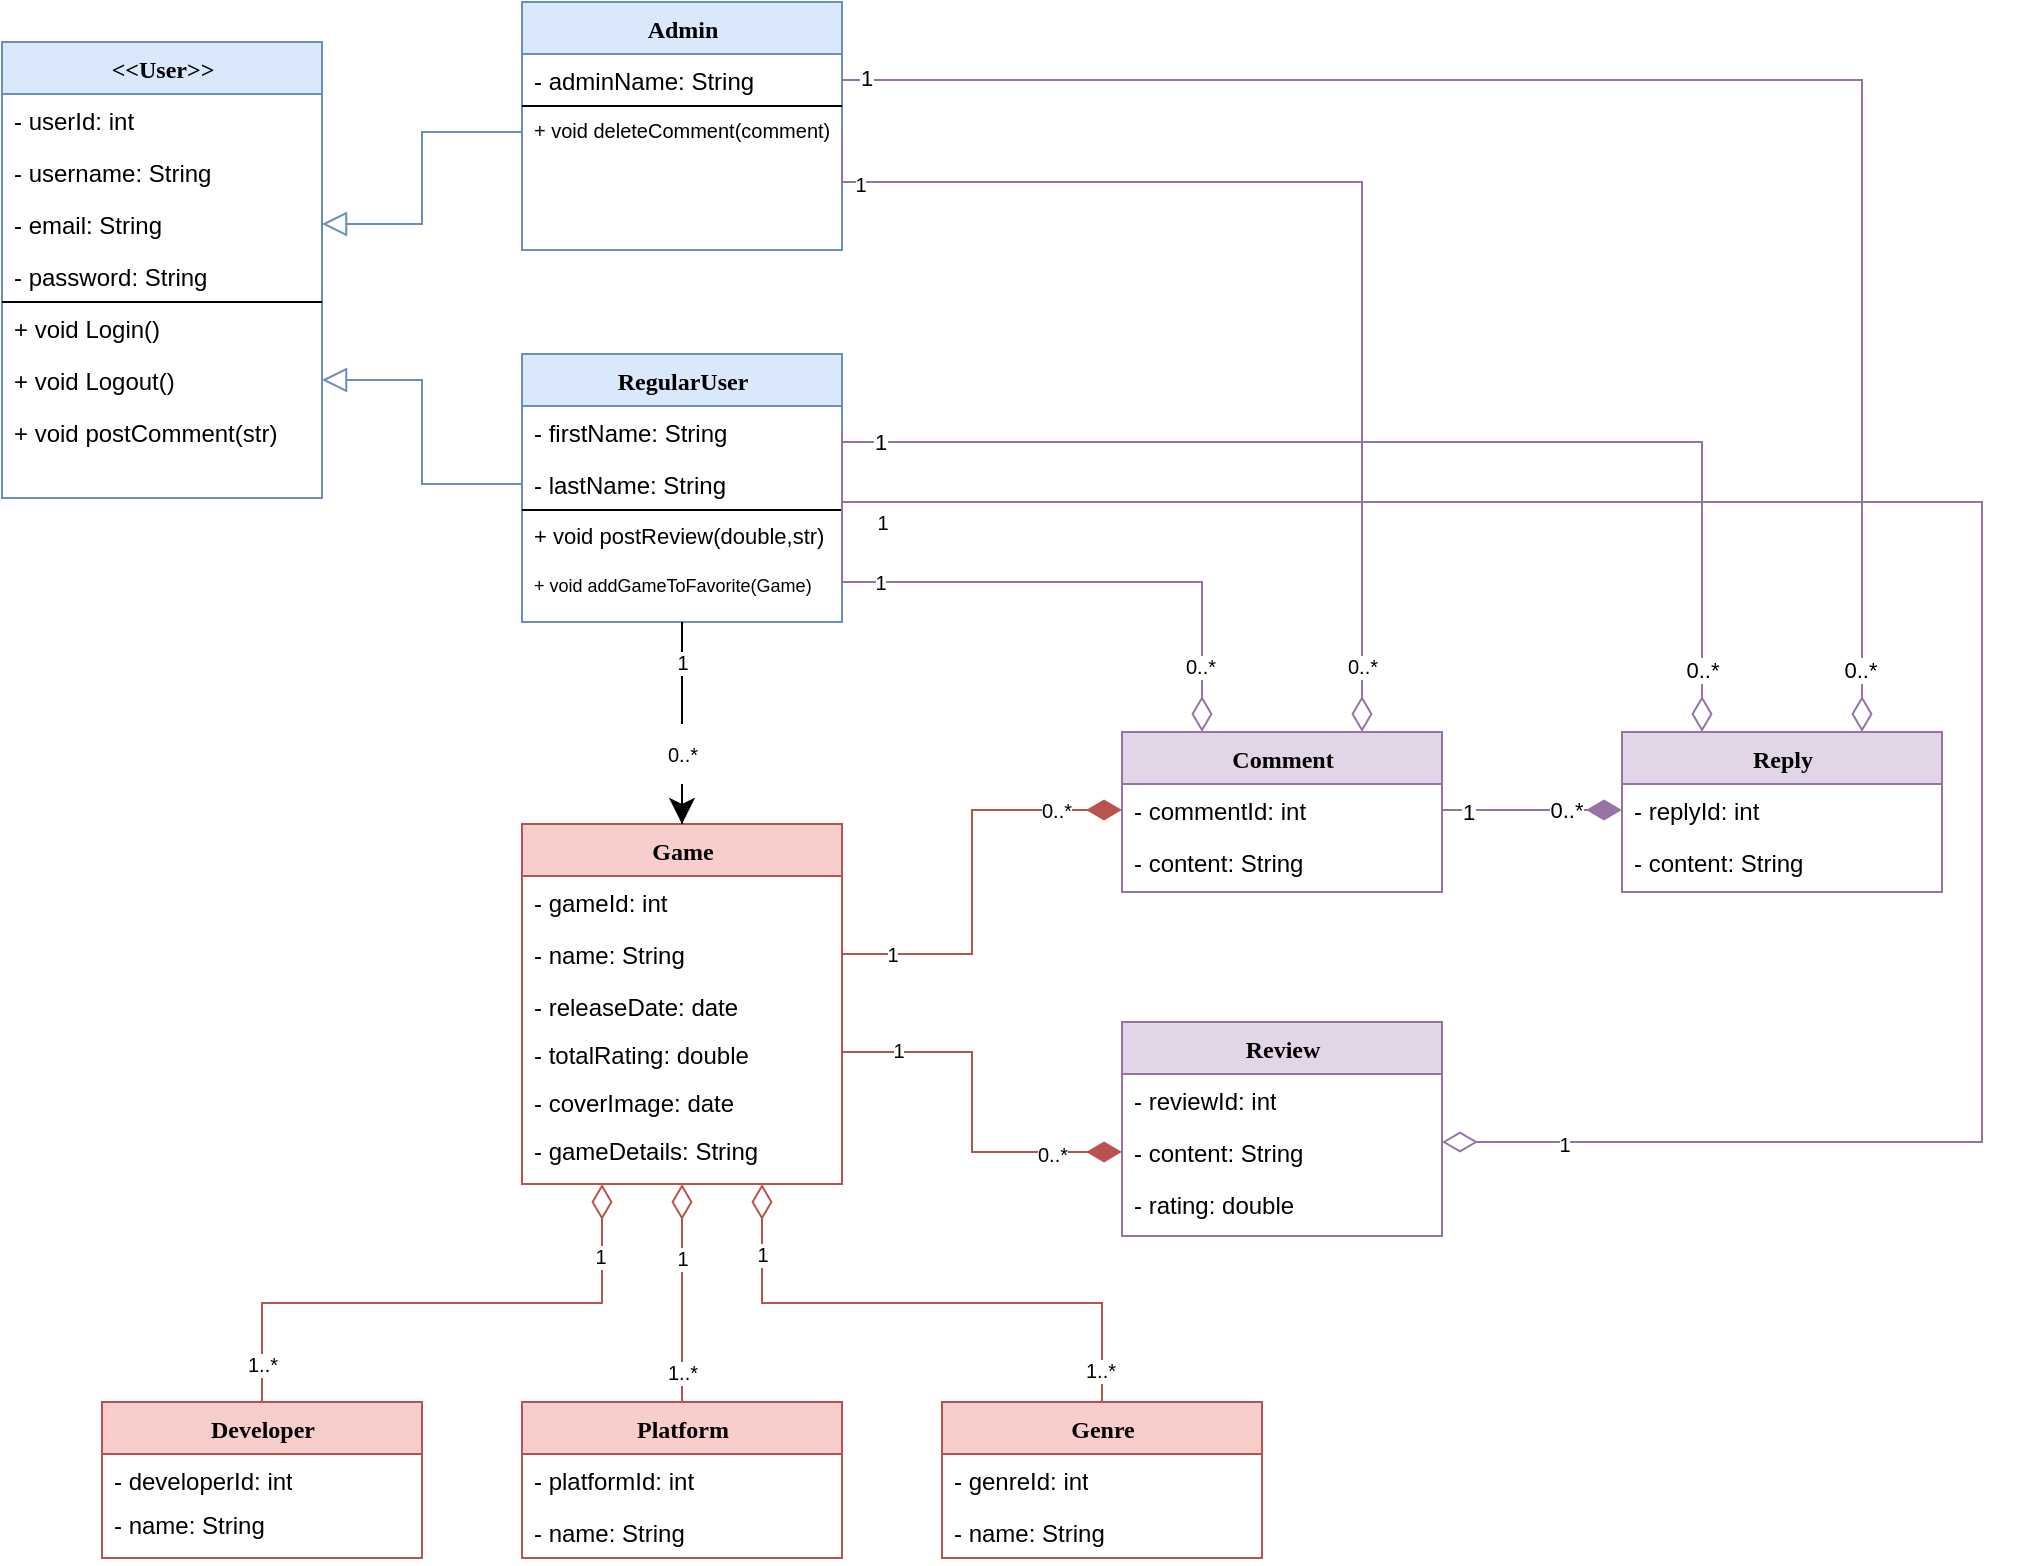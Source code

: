 <mxfile version="20.2.0" type="device"><diagram name="Page-1" id="9f46799a-70d6-7492-0946-bef42562c5a5"><mxGraphModel dx="1422" dy="798" grid="1" gridSize="10" guides="1" tooltips="1" connect="1" arrows="1" fold="1" page="1" pageScale="1" pageWidth="1100" pageHeight="850" background="none" math="0" shadow="0"><root><mxCell id="0"/><mxCell id="1" parent="0"/><mxCell id="78961159f06e98e8-17" value="&amp;lt;&amp;lt;User&amp;gt;&amp;gt;" style="swimlane;html=1;fontStyle=1;align=center;verticalAlign=top;childLayout=stackLayout;horizontal=1;startSize=26;horizontalStack=0;resizeParent=1;resizeLast=0;collapsible=1;marginBottom=0;swimlaneFillColor=#ffffff;rounded=0;shadow=0;comic=0;labelBackgroundColor=none;strokeWidth=1;fillColor=#dae8fc;fontFamily=Verdana;fontSize=12;strokeColor=#6c8ebf;" parent="1" vertex="1"><mxGeometry x="80" y="80" width="160" height="228" as="geometry"/></mxCell><mxCell id="T-HAHWwokMKrvnzUeQoI-5" value="- userId: int" style="text;html=1;strokeColor=none;fillColor=none;align=left;verticalAlign=top;spacingLeft=4;spacingRight=4;whiteSpace=wrap;overflow=hidden;rotatable=0;points=[[0,0.5],[1,0.5]];portConstraint=eastwest;" parent="78961159f06e98e8-17" vertex="1"><mxGeometry y="26" width="160" height="26" as="geometry"/></mxCell><mxCell id="qRC_ObAHOFxMaD0KI3sc-18" value="- username: String" style="text;html=1;strokeColor=none;fillColor=none;align=left;verticalAlign=top;spacingLeft=4;spacingRight=4;whiteSpace=wrap;overflow=hidden;rotatable=0;points=[[0,0.5],[1,0.5]];portConstraint=eastwest;" parent="78961159f06e98e8-17" vertex="1"><mxGeometry y="52" width="160" height="26" as="geometry"/></mxCell><mxCell id="78961159f06e98e8-21" value="- email: String" style="text;html=1;strokeColor=none;fillColor=none;align=left;verticalAlign=top;spacingLeft=4;spacingRight=4;whiteSpace=wrap;overflow=hidden;rotatable=0;points=[[0,0.5],[1,0.5]];portConstraint=eastwest;" parent="78961159f06e98e8-17" vertex="1"><mxGeometry y="78" width="160" height="26" as="geometry"/></mxCell><mxCell id="78961159f06e98e8-26" value="- password: String" style="text;html=1;strokeColor=none;fillColor=none;align=left;verticalAlign=top;spacingLeft=4;spacingRight=4;whiteSpace=wrap;overflow=hidden;rotatable=0;points=[[0,0.5],[1,0.5]];portConstraint=eastwest;" parent="78961159f06e98e8-17" vertex="1"><mxGeometry y="104" width="160" height="26" as="geometry"/></mxCell><mxCell id="qRC_ObAHOFxMaD0KI3sc-9" value="" style="endArrow=none;html=1;rounded=0;" parent="78961159f06e98e8-17" edge="1"><mxGeometry width="50" height="50" relative="1" as="geometry"><mxPoint y="130" as="sourcePoint"/><mxPoint x="160" y="130" as="targetPoint"/></mxGeometry></mxCell><mxCell id="qRC_ObAHOFxMaD0KI3sc-6" value="+ void Login()" style="text;html=1;strokeColor=none;fillColor=none;align=left;verticalAlign=top;spacingLeft=4;spacingRight=4;whiteSpace=wrap;overflow=hidden;rotatable=0;points=[[0,0.5],[1,0.5]];portConstraint=eastwest;" parent="78961159f06e98e8-17" vertex="1"><mxGeometry y="130" width="160" height="26" as="geometry"/></mxCell><mxCell id="qRC_ObAHOFxMaD0KI3sc-10" value="+ void Logout()" style="text;html=1;strokeColor=none;fillColor=none;align=left;verticalAlign=top;spacingLeft=4;spacingRight=4;whiteSpace=wrap;overflow=hidden;rotatable=0;points=[[0,0.5],[1,0.5]];portConstraint=eastwest;" parent="78961159f06e98e8-17" vertex="1"><mxGeometry y="156" width="160" height="26" as="geometry"/></mxCell><mxCell id="qRC_ObAHOFxMaD0KI3sc-11" value="+ void postComment(str)" style="text;html=1;strokeColor=none;fillColor=none;align=left;verticalAlign=top;spacingLeft=4;spacingRight=4;whiteSpace=wrap;overflow=hidden;rotatable=0;points=[[0,0.5],[1,0.5]];portConstraint=eastwest;fontSize=12;" parent="78961159f06e98e8-17" vertex="1"><mxGeometry y="182" width="160" height="26" as="geometry"/></mxCell><mxCell id="78961159f06e98e8-30" value="Game" style="swimlane;html=1;fontStyle=1;align=center;verticalAlign=top;childLayout=stackLayout;horizontal=1;startSize=26;horizontalStack=0;resizeParent=1;resizeLast=0;collapsible=1;marginBottom=0;swimlaneFillColor=#ffffff;rounded=0;shadow=0;comic=0;labelBackgroundColor=none;strokeWidth=1;fillColor=#f8cecc;fontFamily=Verdana;fontSize=12;strokeColor=#b85450;" parent="1" vertex="1"><mxGeometry x="340" y="471" width="160" height="180" as="geometry"/></mxCell><mxCell id="78961159f06e98e8-36" value="- gameId: int" style="text;html=1;strokeColor=none;fillColor=none;align=left;verticalAlign=top;spacingLeft=4;spacingRight=4;whiteSpace=wrap;overflow=hidden;rotatable=0;points=[[0,0.5],[1,0.5]];portConstraint=eastwest;" parent="78961159f06e98e8-30" vertex="1"><mxGeometry y="26" width="160" height="26" as="geometry"/></mxCell><mxCell id="78961159f06e98e8-31" value="- name: String" style="text;html=1;strokeColor=none;fillColor=none;align=left;verticalAlign=top;spacingLeft=4;spacingRight=4;whiteSpace=wrap;overflow=hidden;rotatable=0;points=[[0,0.5],[1,0.5]];portConstraint=eastwest;" parent="78961159f06e98e8-30" vertex="1"><mxGeometry y="52" width="160" height="26" as="geometry"/></mxCell><mxCell id="78961159f06e98e8-37" value="- releaseDate: date" style="text;html=1;strokeColor=none;fillColor=none;align=left;verticalAlign=top;spacingLeft=4;spacingRight=4;whiteSpace=wrap;overflow=hidden;rotatable=0;points=[[0,0.5],[1,0.5]];portConstraint=eastwest;" parent="78961159f06e98e8-30" vertex="1"><mxGeometry y="78" width="160" height="24" as="geometry"/></mxCell><mxCell id="T-HAHWwokMKrvnzUeQoI-22" value="- totalRating: double" style="text;html=1;strokeColor=none;fillColor=none;align=left;verticalAlign=top;spacingLeft=4;spacingRight=4;whiteSpace=wrap;overflow=hidden;rotatable=0;points=[[0,0.5],[1,0.5]];portConstraint=eastwest;" parent="78961159f06e98e8-30" vertex="1"><mxGeometry y="102" width="160" height="24" as="geometry"/></mxCell><mxCell id="T-HAHWwokMKrvnzUeQoI-23" value="- coverImage: date" style="text;html=1;strokeColor=none;fillColor=none;align=left;verticalAlign=top;spacingLeft=4;spacingRight=4;whiteSpace=wrap;overflow=hidden;rotatable=0;points=[[0,0.5],[1,0.5]];portConstraint=eastwest;" parent="78961159f06e98e8-30" vertex="1"><mxGeometry y="126" width="160" height="24" as="geometry"/></mxCell><mxCell id="T-HAHWwokMKrvnzUeQoI-28" value="- gameDetails: String" style="text;html=1;strokeColor=none;fillColor=none;align=left;verticalAlign=top;spacingLeft=4;spacingRight=4;whiteSpace=wrap;overflow=hidden;rotatable=0;points=[[0,0.5],[1,0.5]];portConstraint=eastwest;" parent="78961159f06e98e8-30" vertex="1"><mxGeometry y="150" width="160" height="24" as="geometry"/></mxCell><mxCell id="78961159f06e98e8-43" value="Review" style="swimlane;html=1;fontStyle=1;align=center;verticalAlign=top;childLayout=stackLayout;horizontal=1;startSize=26;horizontalStack=0;resizeParent=1;resizeLast=0;collapsible=1;marginBottom=0;swimlaneFillColor=#ffffff;rounded=0;shadow=0;comic=0;labelBackgroundColor=none;strokeWidth=1;fillColor=#e1d5e7;fontFamily=Verdana;fontSize=12;strokeColor=#9673a6;" parent="1" vertex="1"><mxGeometry x="640" y="570" width="160" height="107" as="geometry"/></mxCell><mxCell id="78961159f06e98e8-44" value="- reviewId: int" style="text;html=1;strokeColor=none;fillColor=none;align=left;verticalAlign=top;spacingLeft=4;spacingRight=4;whiteSpace=wrap;overflow=hidden;rotatable=0;points=[[0,0.5],[1,0.5]];portConstraint=eastwest;" parent="78961159f06e98e8-43" vertex="1"><mxGeometry y="26" width="160" height="26" as="geometry"/></mxCell><mxCell id="78961159f06e98e8-45" value="- content: String" style="text;html=1;strokeColor=none;fillColor=none;align=left;verticalAlign=top;spacingLeft=4;spacingRight=4;whiteSpace=wrap;overflow=hidden;rotatable=0;points=[[0,0.5],[1,0.5]];portConstraint=eastwest;" parent="78961159f06e98e8-43" vertex="1"><mxGeometry y="52" width="160" height="26" as="geometry"/></mxCell><mxCell id="78961159f06e98e8-49" value="- rating: double" style="text;html=1;strokeColor=none;fillColor=none;align=left;verticalAlign=top;spacingLeft=4;spacingRight=4;whiteSpace=wrap;overflow=hidden;rotatable=0;points=[[0,0.5],[1,0.5]];portConstraint=eastwest;" parent="78961159f06e98e8-43" vertex="1"><mxGeometry y="78" width="160" height="26" as="geometry"/></mxCell><mxCell id="qRC_ObAHOFxMaD0KI3sc-31" style="edgeStyle=orthogonalEdgeStyle;rounded=0;orthogonalLoop=1;jettySize=auto;html=1;exitX=0.5;exitY=0;exitDx=0;exitDy=0;entryX=0.25;entryY=1;entryDx=0;entryDy=0;fontSize=10;endArrow=diamondThin;endFill=0;endSize=15;fillColor=#f8cecc;strokeColor=#b85450;" parent="1" source="T-HAHWwokMKrvnzUeQoI-7" target="78961159f06e98e8-30" edge="1"><mxGeometry relative="1" as="geometry"/></mxCell><mxCell id="qRC_ObAHOFxMaD0KI3sc-37" value="1" style="edgeLabel;html=1;align=center;verticalAlign=middle;resizable=0;points=[];fontSize=10;" parent="qRC_ObAHOFxMaD0KI3sc-31" vertex="1" connectable="0"><mxGeometry x="0.744" y="1" relative="1" as="geometry"><mxPoint as="offset"/></mxGeometry></mxCell><mxCell id="qRC_ObAHOFxMaD0KI3sc-38" value="1..*" style="edgeLabel;html=1;align=center;verticalAlign=middle;resizable=0;points=[];fontSize=10;" parent="qRC_ObAHOFxMaD0KI3sc-31" vertex="1" connectable="0"><mxGeometry x="-0.862" relative="1" as="geometry"><mxPoint as="offset"/></mxGeometry></mxCell><mxCell id="T-HAHWwokMKrvnzUeQoI-7" value="Developer" style="swimlane;html=1;fontStyle=1;align=center;verticalAlign=top;childLayout=stackLayout;horizontal=1;startSize=26;horizontalStack=0;resizeParent=1;resizeLast=0;collapsible=1;marginBottom=0;swimlaneFillColor=#ffffff;rounded=0;shadow=0;comic=0;labelBackgroundColor=none;strokeWidth=1;fillColor=#f8cecc;fontFamily=Verdana;fontSize=12;strokeColor=#b85450;" parent="1" vertex="1"><mxGeometry x="130" y="760" width="160" height="78" as="geometry"/></mxCell><mxCell id="T-HAHWwokMKrvnzUeQoI-8" value="- developerId: int" style="text;html=1;strokeColor=none;fillColor=none;align=left;verticalAlign=top;spacingLeft=4;spacingRight=4;whiteSpace=wrap;overflow=hidden;rotatable=0;points=[[0,0.5],[1,0.5]];portConstraint=eastwest;" parent="T-HAHWwokMKrvnzUeQoI-7" vertex="1"><mxGeometry y="26" width="160" height="22" as="geometry"/></mxCell><mxCell id="T-HAHWwokMKrvnzUeQoI-9" value="- name: String" style="text;html=1;strokeColor=none;fillColor=none;align=left;verticalAlign=top;spacingLeft=4;spacingRight=4;whiteSpace=wrap;overflow=hidden;rotatable=0;points=[[0,0.5],[1,0.5]];portConstraint=eastwest;" parent="T-HAHWwokMKrvnzUeQoI-7" vertex="1"><mxGeometry y="48" width="160" height="26" as="geometry"/></mxCell><mxCell id="qRC_ObAHOFxMaD0KI3sc-33" style="edgeStyle=orthogonalEdgeStyle;rounded=0;orthogonalLoop=1;jettySize=auto;html=1;exitX=0.5;exitY=0;exitDx=0;exitDy=0;entryX=0.75;entryY=1;entryDx=0;entryDy=0;fontSize=10;endArrow=diamondThin;endFill=0;endSize=15;fillColor=#f8cecc;strokeColor=#b85450;" parent="1" source="T-HAHWwokMKrvnzUeQoI-11" target="78961159f06e98e8-30" edge="1"><mxGeometry relative="1" as="geometry"/></mxCell><mxCell id="qRC_ObAHOFxMaD0KI3sc-44" value="1" style="edgeLabel;html=1;align=center;verticalAlign=middle;resizable=0;points=[];fontSize=10;" parent="qRC_ObAHOFxMaD0KI3sc-33" vertex="1" connectable="0"><mxGeometry x="0.748" relative="1" as="geometry"><mxPoint as="offset"/></mxGeometry></mxCell><mxCell id="qRC_ObAHOFxMaD0KI3sc-45" value="1..*" style="edgeLabel;html=1;align=center;verticalAlign=middle;resizable=0;points=[];fontSize=10;" parent="qRC_ObAHOFxMaD0KI3sc-33" vertex="1" connectable="0"><mxGeometry x="-0.88" y="1" relative="1" as="geometry"><mxPoint as="offset"/></mxGeometry></mxCell><mxCell id="T-HAHWwokMKrvnzUeQoI-11" value="Genre" style="swimlane;html=1;fontStyle=1;align=center;verticalAlign=top;childLayout=stackLayout;horizontal=1;startSize=26;horizontalStack=0;resizeParent=1;resizeLast=0;collapsible=1;marginBottom=0;swimlaneFillColor=#ffffff;rounded=0;shadow=0;comic=0;labelBackgroundColor=none;strokeWidth=1;fillColor=#f8cecc;fontFamily=Verdana;fontSize=12;strokeColor=#b85450;" parent="1" vertex="1"><mxGeometry x="550" y="760" width="160" height="78" as="geometry"/></mxCell><mxCell id="T-HAHWwokMKrvnzUeQoI-12" value="- genreId: int" style="text;html=1;strokeColor=none;fillColor=none;align=left;verticalAlign=top;spacingLeft=4;spacingRight=4;whiteSpace=wrap;overflow=hidden;rotatable=0;points=[[0,0.5],[1,0.5]];portConstraint=eastwest;" parent="T-HAHWwokMKrvnzUeQoI-11" vertex="1"><mxGeometry y="26" width="160" height="26" as="geometry"/></mxCell><mxCell id="T-HAHWwokMKrvnzUeQoI-13" value="- name: String" style="text;html=1;strokeColor=none;fillColor=none;align=left;verticalAlign=top;spacingLeft=4;spacingRight=4;whiteSpace=wrap;overflow=hidden;rotatable=0;points=[[0,0.5],[1,0.5]];portConstraint=eastwest;" parent="T-HAHWwokMKrvnzUeQoI-11" vertex="1"><mxGeometry y="52" width="160" height="26" as="geometry"/></mxCell><mxCell id="qRC_ObAHOFxMaD0KI3sc-32" style="edgeStyle=orthogonalEdgeStyle;rounded=0;orthogonalLoop=1;jettySize=auto;html=1;exitX=0.5;exitY=0;exitDx=0;exitDy=0;entryX=0.5;entryY=1;entryDx=0;entryDy=0;fontSize=10;endArrow=diamondThin;endFill=0;endSize=15;fillColor=#f8cecc;strokeColor=#b85450;" parent="1" source="T-HAHWwokMKrvnzUeQoI-14" target="78961159f06e98e8-30" edge="1"><mxGeometry relative="1" as="geometry"/></mxCell><mxCell id="qRC_ObAHOFxMaD0KI3sc-41" value="1" style="edgeLabel;html=1;align=center;verticalAlign=middle;resizable=0;points=[];fontSize=10;" parent="qRC_ObAHOFxMaD0KI3sc-32" vertex="1" connectable="0"><mxGeometry x="0.329" relative="1" as="geometry"><mxPoint as="offset"/></mxGeometry></mxCell><mxCell id="qRC_ObAHOFxMaD0KI3sc-43" value="1..*" style="edgeLabel;html=1;align=center;verticalAlign=middle;resizable=0;points=[];fontSize=10;" parent="qRC_ObAHOFxMaD0KI3sc-32" vertex="1" connectable="0"><mxGeometry x="-0.713" relative="1" as="geometry"><mxPoint as="offset"/></mxGeometry></mxCell><mxCell id="T-HAHWwokMKrvnzUeQoI-14" value="Platform" style="swimlane;html=1;fontStyle=1;align=center;verticalAlign=top;childLayout=stackLayout;horizontal=1;startSize=26;horizontalStack=0;resizeParent=1;resizeLast=0;collapsible=1;marginBottom=0;swimlaneFillColor=#ffffff;rounded=0;shadow=0;comic=0;labelBackgroundColor=none;strokeWidth=1;fillColor=#f8cecc;fontFamily=Verdana;fontSize=12;strokeColor=#b85450;" parent="1" vertex="1"><mxGeometry x="340" y="760" width="160" height="78" as="geometry"/></mxCell><mxCell id="T-HAHWwokMKrvnzUeQoI-15" value="- platformId: int" style="text;html=1;strokeColor=none;fillColor=none;align=left;verticalAlign=top;spacingLeft=4;spacingRight=4;whiteSpace=wrap;overflow=hidden;rotatable=0;points=[[0,0.5],[1,0.5]];portConstraint=eastwest;" parent="T-HAHWwokMKrvnzUeQoI-14" vertex="1"><mxGeometry y="26" width="160" height="26" as="geometry"/></mxCell><mxCell id="T-HAHWwokMKrvnzUeQoI-16" value="- name: String" style="text;html=1;strokeColor=none;fillColor=none;align=left;verticalAlign=top;spacingLeft=4;spacingRight=4;whiteSpace=wrap;overflow=hidden;rotatable=0;points=[[0,0.5],[1,0.5]];portConstraint=eastwest;" parent="T-HAHWwokMKrvnzUeQoI-14" vertex="1"><mxGeometry y="52" width="160" height="26" as="geometry"/></mxCell><mxCell id="T-HAHWwokMKrvnzUeQoI-17" value="Comment" style="swimlane;html=1;fontStyle=1;align=center;verticalAlign=top;childLayout=stackLayout;horizontal=1;startSize=26;horizontalStack=0;resizeParent=1;resizeLast=0;collapsible=1;marginBottom=0;swimlaneFillColor=#ffffff;rounded=0;shadow=0;comic=0;labelBackgroundColor=none;strokeWidth=1;fillColor=#e1d5e7;fontFamily=Verdana;fontSize=12;strokeColor=#9673a6;" parent="1" vertex="1"><mxGeometry x="640" y="425" width="160" height="80" as="geometry"/></mxCell><mxCell id="T-HAHWwokMKrvnzUeQoI-18" value="- commentId: int" style="text;html=1;strokeColor=none;fillColor=none;align=left;verticalAlign=top;spacingLeft=4;spacingRight=4;whiteSpace=wrap;overflow=hidden;rotatable=0;points=[[0,0.5],[1,0.5]];portConstraint=eastwest;" parent="T-HAHWwokMKrvnzUeQoI-17" vertex="1"><mxGeometry y="26" width="160" height="26" as="geometry"/></mxCell><mxCell id="T-HAHWwokMKrvnzUeQoI-19" value="- content: String" style="text;html=1;strokeColor=none;fillColor=none;align=left;verticalAlign=top;spacingLeft=4;spacingRight=4;whiteSpace=wrap;overflow=hidden;rotatable=0;points=[[0,0.5],[1,0.5]];portConstraint=eastwest;" parent="T-HAHWwokMKrvnzUeQoI-17" vertex="1"><mxGeometry y="52" width="160" height="26" as="geometry"/></mxCell><mxCell id="qRC_ObAHOFxMaD0KI3sc-26" style="edgeStyle=orthogonalEdgeStyle;rounded=0;orthogonalLoop=1;jettySize=auto;html=1;entryX=0.5;entryY=0;entryDx=0;entryDy=0;fontSize=10;endArrow=classic;endFill=1;endSize=10;startArrow=none;" parent="1" source="qRC_ObAHOFxMaD0KI3sc-28" target="78961159f06e98e8-30" edge="1"><mxGeometry relative="1" as="geometry"/></mxCell><mxCell id="T-HAHWwokMKrvnzUeQoI-31" value="RegularUser" style="swimlane;html=1;fontStyle=1;align=center;verticalAlign=top;childLayout=stackLayout;horizontal=1;startSize=26;horizontalStack=0;resizeParent=1;resizeLast=0;collapsible=1;marginBottom=0;swimlaneFillColor=#ffffff;rounded=0;shadow=0;comic=0;labelBackgroundColor=none;strokeWidth=1;fillColor=#dae8fc;fontFamily=Verdana;fontSize=12;strokeColor=#6c8ebf;" parent="1" vertex="1"><mxGeometry x="340" y="236" width="160" height="134" as="geometry"/></mxCell><mxCell id="T-HAHWwokMKrvnzUeQoI-42" value="- firstName: String" style="text;html=1;strokeColor=none;fillColor=none;align=left;verticalAlign=top;spacingLeft=4;spacingRight=4;whiteSpace=wrap;overflow=hidden;rotatable=0;points=[[0,0.5],[1,0.5]];portConstraint=eastwest;" parent="T-HAHWwokMKrvnzUeQoI-31" vertex="1"><mxGeometry y="26" width="160" height="26" as="geometry"/></mxCell><mxCell id="T-HAHWwokMKrvnzUeQoI-41" value="- lastName: String" style="text;html=1;strokeColor=none;fillColor=none;align=left;verticalAlign=top;spacingLeft=4;spacingRight=4;whiteSpace=wrap;overflow=hidden;rotatable=0;points=[[0,0.5],[1,0.5]];portConstraint=eastwest;" parent="T-HAHWwokMKrvnzUeQoI-31" vertex="1"><mxGeometry y="52" width="160" height="26" as="geometry"/></mxCell><mxCell id="qRC_ObAHOFxMaD0KI3sc-15" value="" style="endArrow=none;html=1;rounded=0;" parent="T-HAHWwokMKrvnzUeQoI-31" edge="1"><mxGeometry width="50" height="50" relative="1" as="geometry"><mxPoint y="78" as="sourcePoint"/><mxPoint x="160" y="78" as="targetPoint"/></mxGeometry></mxCell><mxCell id="qRC_ObAHOFxMaD0KI3sc-16" value="+ void postReview(double,str)" style="text;html=1;strokeColor=none;fillColor=none;align=left;verticalAlign=top;spacingLeft=4;spacingRight=4;whiteSpace=wrap;overflow=hidden;rotatable=0;points=[[0,0.5],[1,0.5]];portConstraint=eastwest;fontSize=11;" parent="T-HAHWwokMKrvnzUeQoI-31" vertex="1"><mxGeometry y="78" width="160" height="26" as="geometry"/></mxCell><mxCell id="qRC_ObAHOFxMaD0KI3sc-19" value="+ void addGameToFavorite(Game)" style="text;html=1;strokeColor=none;fillColor=none;align=left;verticalAlign=top;spacingLeft=4;spacingRight=4;whiteSpace=wrap;overflow=hidden;rotatable=0;points=[[0,0.5],[1,0.5]];portConstraint=eastwest;fontSize=9;" parent="T-HAHWwokMKrvnzUeQoI-31" vertex="1"><mxGeometry y="104" width="160" height="26" as="geometry"/></mxCell><mxCell id="T-HAHWwokMKrvnzUeQoI-37" value="Admin" style="swimlane;html=1;fontStyle=1;align=center;verticalAlign=top;childLayout=stackLayout;horizontal=1;startSize=26;horizontalStack=0;resizeParent=1;resizeLast=0;collapsible=1;marginBottom=0;swimlaneFillColor=#ffffff;rounded=0;shadow=0;comic=0;labelBackgroundColor=none;strokeWidth=1;fillColor=#dae8fc;fontFamily=Verdana;fontSize=12;strokeColor=#6c8ebf;" parent="1" vertex="1"><mxGeometry x="340" y="60" width="160" height="124" as="geometry"/></mxCell><mxCell id="T-HAHWwokMKrvnzUeQoI-38" value="- adminName: String" style="text;html=1;strokeColor=none;fillColor=none;align=left;verticalAlign=top;spacingLeft=4;spacingRight=4;whiteSpace=wrap;overflow=hidden;rotatable=0;points=[[0,0.5],[1,0.5]];portConstraint=eastwest;" parent="T-HAHWwokMKrvnzUeQoI-37" vertex="1"><mxGeometry y="26" width="160" height="26" as="geometry"/></mxCell><mxCell id="qRC_ObAHOFxMaD0KI3sc-14" value="" style="endArrow=none;html=1;rounded=0;" parent="T-HAHWwokMKrvnzUeQoI-37" edge="1"><mxGeometry width="50" height="50" relative="1" as="geometry"><mxPoint y="52" as="sourcePoint"/><mxPoint x="160" y="52" as="targetPoint"/></mxGeometry></mxCell><mxCell id="qRC_ObAHOFxMaD0KI3sc-20" value="+ void deleteComment(comment)" style="text;html=1;strokeColor=none;fillColor=none;align=left;verticalAlign=top;spacingLeft=4;spacingRight=4;whiteSpace=wrap;overflow=hidden;rotatable=0;points=[[0,0.5],[1,0.5]];portConstraint=eastwest;fontSize=10;" parent="T-HAHWwokMKrvnzUeQoI-37" vertex="1"><mxGeometry y="52" width="160" height="26" as="geometry"/></mxCell><mxCell id="qRC_ObAHOFxMaD0KI3sc-21" style="edgeStyle=orthogonalEdgeStyle;rounded=0;orthogonalLoop=1;jettySize=auto;html=1;exitX=0;exitY=0.5;exitDx=0;exitDy=0;entryX=1;entryY=0.5;entryDx=0;entryDy=0;fontSize=10;endArrow=block;endFill=0;endSize=10;fillColor=#dae8fc;strokeColor=#6c8ebf;" parent="1" source="qRC_ObAHOFxMaD0KI3sc-20" target="78961159f06e98e8-21" edge="1"><mxGeometry relative="1" as="geometry"/></mxCell><mxCell id="qRC_ObAHOFxMaD0KI3sc-22" style="edgeStyle=orthogonalEdgeStyle;rounded=0;orthogonalLoop=1;jettySize=auto;html=1;exitX=0;exitY=0.5;exitDx=0;exitDy=0;entryX=1;entryY=0.5;entryDx=0;entryDy=0;fontSize=10;endArrow=block;endFill=0;endSize=10;fillColor=#dae8fc;strokeColor=#6c8ebf;" parent="1" source="T-HAHWwokMKrvnzUeQoI-41" target="qRC_ObAHOFxMaD0KI3sc-10" edge="1"><mxGeometry relative="1" as="geometry"/></mxCell><mxCell id="qRC_ObAHOFxMaD0KI3sc-28" value="0..*" style="text;html=1;align=center;verticalAlign=middle;resizable=0;points=[];autosize=1;strokeColor=none;fillColor=none;fontSize=10;" parent="1" vertex="1"><mxGeometry x="400" y="421" width="40" height="30" as="geometry"/></mxCell><mxCell id="qRC_ObAHOFxMaD0KI3sc-29" value="" style="edgeStyle=orthogonalEdgeStyle;rounded=0;orthogonalLoop=1;jettySize=auto;html=1;entryX=0.5;entryY=0;entryDx=0;entryDy=0;fontSize=10;endArrow=none;endFill=1;endSize=10;" parent="1" source="T-HAHWwokMKrvnzUeQoI-31" target="qRC_ObAHOFxMaD0KI3sc-28" edge="1"><mxGeometry relative="1" as="geometry"><mxPoint x="420" y="370" as="sourcePoint"/><mxPoint x="420" y="471" as="targetPoint"/><Array as="points"><mxPoint x="420" y="421"/></Array></mxGeometry></mxCell><mxCell id="qRC_ObAHOFxMaD0KI3sc-30" value="1" style="edgeLabel;html=1;align=center;verticalAlign=middle;resizable=0;points=[];fontSize=10;" parent="qRC_ObAHOFxMaD0KI3sc-29" vertex="1" connectable="0"><mxGeometry x="-0.757" y="2" relative="1" as="geometry"><mxPoint x="-2" y="14" as="offset"/></mxGeometry></mxCell><mxCell id="qRC_ObAHOFxMaD0KI3sc-46" style="edgeStyle=orthogonalEdgeStyle;rounded=0;orthogonalLoop=1;jettySize=auto;html=1;exitX=1;exitY=0.5;exitDx=0;exitDy=0;entryX=0.25;entryY=0;entryDx=0;entryDy=0;fontSize=10;endArrow=diamondThin;endFill=0;endSize=15;fillColor=#e1d5e7;strokeColor=#9673a6;" parent="1" source="T-HAHWwokMKrvnzUeQoI-41" target="T-HAHWwokMKrvnzUeQoI-17" edge="1"><mxGeometry relative="1" as="geometry"><Array as="points"><mxPoint x="500" y="350"/><mxPoint x="680" y="350"/></Array></mxGeometry></mxCell><mxCell id="qRC_ObAHOFxMaD0KI3sc-54" value="1" style="edgeLabel;html=1;align=center;verticalAlign=middle;resizable=0;points=[];fontSize=10;" parent="qRC_ObAHOFxMaD0KI3sc-46" vertex="1" connectable="0"><mxGeometry x="-0.868" relative="1" as="geometry"><mxPoint x="19" y="29" as="offset"/></mxGeometry></mxCell><mxCell id="qRC_ObAHOFxMaD0KI3sc-55" value="0..*" style="edgeLabel;html=1;align=center;verticalAlign=middle;resizable=0;points=[];fontSize=10;" parent="qRC_ObAHOFxMaD0KI3sc-46" vertex="1" connectable="0"><mxGeometry x="0.782" y="-1" relative="1" as="geometry"><mxPoint as="offset"/></mxGeometry></mxCell><mxCell id="qRC_ObAHOFxMaD0KI3sc-47" style="edgeStyle=orthogonalEdgeStyle;rounded=0;orthogonalLoop=1;jettySize=auto;html=1;exitX=1;exitY=0.5;exitDx=0;exitDy=0;entryX=0.75;entryY=0;entryDx=0;entryDy=0;fontSize=10;endArrow=diamondThin;endFill=0;endSize=15;fillColor=#e1d5e7;strokeColor=#9673a6;" parent="1" source="qRC_ObAHOFxMaD0KI3sc-20" target="T-HAHWwokMKrvnzUeQoI-17" edge="1"><mxGeometry relative="1" as="geometry"><Array as="points"><mxPoint x="500" y="150"/><mxPoint x="760" y="150"/></Array></mxGeometry></mxCell><mxCell id="qRC_ObAHOFxMaD0KI3sc-56" value="1" style="edgeLabel;html=1;align=center;verticalAlign=middle;resizable=0;points=[];fontSize=10;" parent="qRC_ObAHOFxMaD0KI3sc-47" vertex="1" connectable="0"><mxGeometry x="-0.879" y="-1" relative="1" as="geometry"><mxPoint as="offset"/></mxGeometry></mxCell><mxCell id="qRC_ObAHOFxMaD0KI3sc-57" value="0..*" style="edgeLabel;html=1;align=center;verticalAlign=middle;resizable=0;points=[];fontSize=10;" parent="qRC_ObAHOFxMaD0KI3sc-47" vertex="1" connectable="0"><mxGeometry x="0.88" relative="1" as="geometry"><mxPoint as="offset"/></mxGeometry></mxCell><mxCell id="qRC_ObAHOFxMaD0KI3sc-48" style="edgeStyle=orthogonalEdgeStyle;rounded=0;orthogonalLoop=1;jettySize=auto;html=1;exitX=1;exitY=0.5;exitDx=0;exitDy=0;entryX=0;entryY=0.5;entryDx=0;entryDy=0;fontSize=10;endArrow=diamondThin;endFill=1;endSize=15;fillColor=#f8cecc;strokeColor=#b85450;" parent="1" source="78961159f06e98e8-31" target="T-HAHWwokMKrvnzUeQoI-18" edge="1"><mxGeometry relative="1" as="geometry"/></mxCell><mxCell id="qRC_ObAHOFxMaD0KI3sc-50" value="1" style="edgeLabel;html=1;align=center;verticalAlign=middle;resizable=0;points=[];fontSize=10;" parent="qRC_ObAHOFxMaD0KI3sc-48" vertex="1" connectable="0"><mxGeometry x="-0.767" relative="1" as="geometry"><mxPoint as="offset"/></mxGeometry></mxCell><mxCell id="qRC_ObAHOFxMaD0KI3sc-52" value="0..*" style="edgeLabel;html=1;align=center;verticalAlign=middle;resizable=0;points=[];fontSize=10;" parent="qRC_ObAHOFxMaD0KI3sc-48" vertex="1" connectable="0"><mxGeometry x="0.685" relative="1" as="geometry"><mxPoint as="offset"/></mxGeometry></mxCell><mxCell id="qRC_ObAHOFxMaD0KI3sc-49" style="edgeStyle=orthogonalEdgeStyle;rounded=0;orthogonalLoop=1;jettySize=auto;html=1;exitX=1;exitY=0.5;exitDx=0;exitDy=0;entryX=0;entryY=0.5;entryDx=0;entryDy=0;fontSize=10;endArrow=diamondThin;endFill=1;endSize=15;fillColor=#f8cecc;strokeColor=#b85450;" parent="1" source="T-HAHWwokMKrvnzUeQoI-22" target="78961159f06e98e8-45" edge="1"><mxGeometry relative="1" as="geometry"/></mxCell><mxCell id="qRC_ObAHOFxMaD0KI3sc-51" value="1" style="edgeLabel;html=1;align=center;verticalAlign=middle;resizable=0;points=[];fontSize=10;" parent="qRC_ObAHOFxMaD0KI3sc-49" vertex="1" connectable="0"><mxGeometry x="-0.713" y="1" relative="1" as="geometry"><mxPoint as="offset"/></mxGeometry></mxCell><mxCell id="qRC_ObAHOFxMaD0KI3sc-53" value="0..*" style="edgeLabel;html=1;align=center;verticalAlign=middle;resizable=0;points=[];fontSize=10;" parent="qRC_ObAHOFxMaD0KI3sc-49" vertex="1" connectable="0"><mxGeometry x="0.633" y="-1" relative="1" as="geometry"><mxPoint as="offset"/></mxGeometry></mxCell><mxCell id="qRC_ObAHOFxMaD0KI3sc-59" style="edgeStyle=orthogonalEdgeStyle;rounded=0;orthogonalLoop=1;jettySize=auto;html=1;exitX=1;exitY=0.5;exitDx=0;exitDy=0;fontSize=10;endArrow=diamondThin;endFill=0;endSize=15;fillColor=#e1d5e7;strokeColor=#9673a6;" parent="1" source="T-HAHWwokMKrvnzUeQoI-42" edge="1"><mxGeometry relative="1" as="geometry"><mxPoint x="800" y="630" as="targetPoint"/><Array as="points"><mxPoint x="500" y="310"/><mxPoint x="1070" y="310"/><mxPoint x="1070" y="630"/></Array></mxGeometry></mxCell><mxCell id="qRC_ObAHOFxMaD0KI3sc-60" value="1" style="edgeLabel;html=1;align=center;verticalAlign=middle;resizable=0;points=[];fontSize=10;" parent="qRC_ObAHOFxMaD0KI3sc-59" vertex="1" connectable="0"><mxGeometry x="-0.954" y="1" relative="1" as="geometry"><mxPoint x="19" y="17" as="offset"/></mxGeometry></mxCell><mxCell id="qRC_ObAHOFxMaD0KI3sc-61" value="1" style="edgeLabel;html=1;align=center;verticalAlign=middle;resizable=0;points=[];fontSize=10;" parent="qRC_ObAHOFxMaD0KI3sc-59" vertex="1" connectable="0"><mxGeometry x="0.899" y="1" relative="1" as="geometry"><mxPoint as="offset"/></mxGeometry></mxCell><mxCell id="1KYNOE9CMuNCj2AKafZO-1" value="Reply" style="swimlane;html=1;fontStyle=1;align=center;verticalAlign=top;childLayout=stackLayout;horizontal=1;startSize=26;horizontalStack=0;resizeParent=1;resizeLast=0;collapsible=1;marginBottom=0;swimlaneFillColor=#ffffff;rounded=0;shadow=0;comic=0;labelBackgroundColor=none;strokeWidth=1;fillColor=#e1d5e7;fontFamily=Verdana;fontSize=12;strokeColor=#9673a6;" vertex="1" parent="1"><mxGeometry x="890" y="425" width="160" height="80" as="geometry"/></mxCell><mxCell id="1KYNOE9CMuNCj2AKafZO-2" value="- replyId: int" style="text;html=1;strokeColor=none;fillColor=none;align=left;verticalAlign=top;spacingLeft=4;spacingRight=4;whiteSpace=wrap;overflow=hidden;rotatable=0;points=[[0,0.5],[1,0.5]];portConstraint=eastwest;" vertex="1" parent="1KYNOE9CMuNCj2AKafZO-1"><mxGeometry y="26" width="160" height="26" as="geometry"/></mxCell><mxCell id="1KYNOE9CMuNCj2AKafZO-3" value="- content: String" style="text;html=1;strokeColor=none;fillColor=none;align=left;verticalAlign=top;spacingLeft=4;spacingRight=4;whiteSpace=wrap;overflow=hidden;rotatable=0;points=[[0,0.5],[1,0.5]];portConstraint=eastwest;" vertex="1" parent="1KYNOE9CMuNCj2AKafZO-1"><mxGeometry y="52" width="160" height="26" as="geometry"/></mxCell><mxCell id="1KYNOE9CMuNCj2AKafZO-5" style="edgeStyle=orthogonalEdgeStyle;rounded=0;orthogonalLoop=1;jettySize=auto;html=1;exitX=1;exitY=0.5;exitDx=0;exitDy=0;entryX=0;entryY=0.5;entryDx=0;entryDy=0;endArrow=diamondThin;endFill=1;endSize=15;fillColor=#e1d5e7;strokeColor=#9673a6;" edge="1" parent="1" source="T-HAHWwokMKrvnzUeQoI-18" target="1KYNOE9CMuNCj2AKafZO-2"><mxGeometry relative="1" as="geometry"/></mxCell><mxCell id="1KYNOE9CMuNCj2AKafZO-7" value="1" style="edgeLabel;html=1;align=center;verticalAlign=middle;resizable=0;points=[];" vertex="1" connectable="0" parent="1KYNOE9CMuNCj2AKafZO-5"><mxGeometry x="-0.711" y="-1" relative="1" as="geometry"><mxPoint as="offset"/></mxGeometry></mxCell><mxCell id="1KYNOE9CMuNCj2AKafZO-8" value="0..*" style="edgeLabel;html=1;align=center;verticalAlign=middle;resizable=0;points=[];" vertex="1" connectable="0" parent="1KYNOE9CMuNCj2AKafZO-5"><mxGeometry x="0.368" relative="1" as="geometry"><mxPoint as="offset"/></mxGeometry></mxCell><mxCell id="1KYNOE9CMuNCj2AKafZO-9" style="edgeStyle=orthogonalEdgeStyle;rounded=0;orthogonalLoop=1;jettySize=auto;html=1;entryX=0.25;entryY=0;entryDx=0;entryDy=0;endArrow=diamondThin;endFill=0;endSize=15;fillColor=#e1d5e7;strokeColor=#9673a6;" edge="1" parent="1" target="1KYNOE9CMuNCj2AKafZO-1"><mxGeometry relative="1" as="geometry"><mxPoint x="500" y="280" as="sourcePoint"/><Array as="points"><mxPoint x="500" y="280"/><mxPoint x="930" y="280"/></Array></mxGeometry></mxCell><mxCell id="1KYNOE9CMuNCj2AKafZO-11" value="1" style="edgeLabel;html=1;align=center;verticalAlign=middle;resizable=0;points=[];" vertex="1" connectable="0" parent="1KYNOE9CMuNCj2AKafZO-9"><mxGeometry x="-0.934" relative="1" as="geometry"><mxPoint as="offset"/></mxGeometry></mxCell><mxCell id="1KYNOE9CMuNCj2AKafZO-12" value="0..*" style="edgeLabel;html=1;align=center;verticalAlign=middle;resizable=0;points=[];" vertex="1" connectable="0" parent="1KYNOE9CMuNCj2AKafZO-9"><mxGeometry x="0.891" relative="1" as="geometry"><mxPoint as="offset"/></mxGeometry></mxCell><mxCell id="1KYNOE9CMuNCj2AKafZO-10" style="edgeStyle=orthogonalEdgeStyle;rounded=0;orthogonalLoop=1;jettySize=auto;html=1;entryX=0.75;entryY=0;entryDx=0;entryDy=0;endArrow=diamondThin;endFill=0;endSize=15;fillColor=#e1d5e7;strokeColor=#9673a6;" edge="1" parent="1" source="T-HAHWwokMKrvnzUeQoI-38" target="1KYNOE9CMuNCj2AKafZO-1"><mxGeometry relative="1" as="geometry"/></mxCell><mxCell id="1KYNOE9CMuNCj2AKafZO-13" value="1" style="edgeLabel;html=1;align=center;verticalAlign=middle;resizable=0;points=[];" vertex="1" connectable="0" parent="1KYNOE9CMuNCj2AKafZO-10"><mxGeometry x="-0.973" y="1" relative="1" as="geometry"><mxPoint as="offset"/></mxGeometry></mxCell><mxCell id="1KYNOE9CMuNCj2AKafZO-14" value="0..*" style="edgeLabel;html=1;align=center;verticalAlign=middle;resizable=0;points=[];" vertex="1" connectable="0" parent="1KYNOE9CMuNCj2AKafZO-10"><mxGeometry x="0.925" y="-1" relative="1" as="geometry"><mxPoint as="offset"/></mxGeometry></mxCell></root></mxGraphModel></diagram></mxfile>